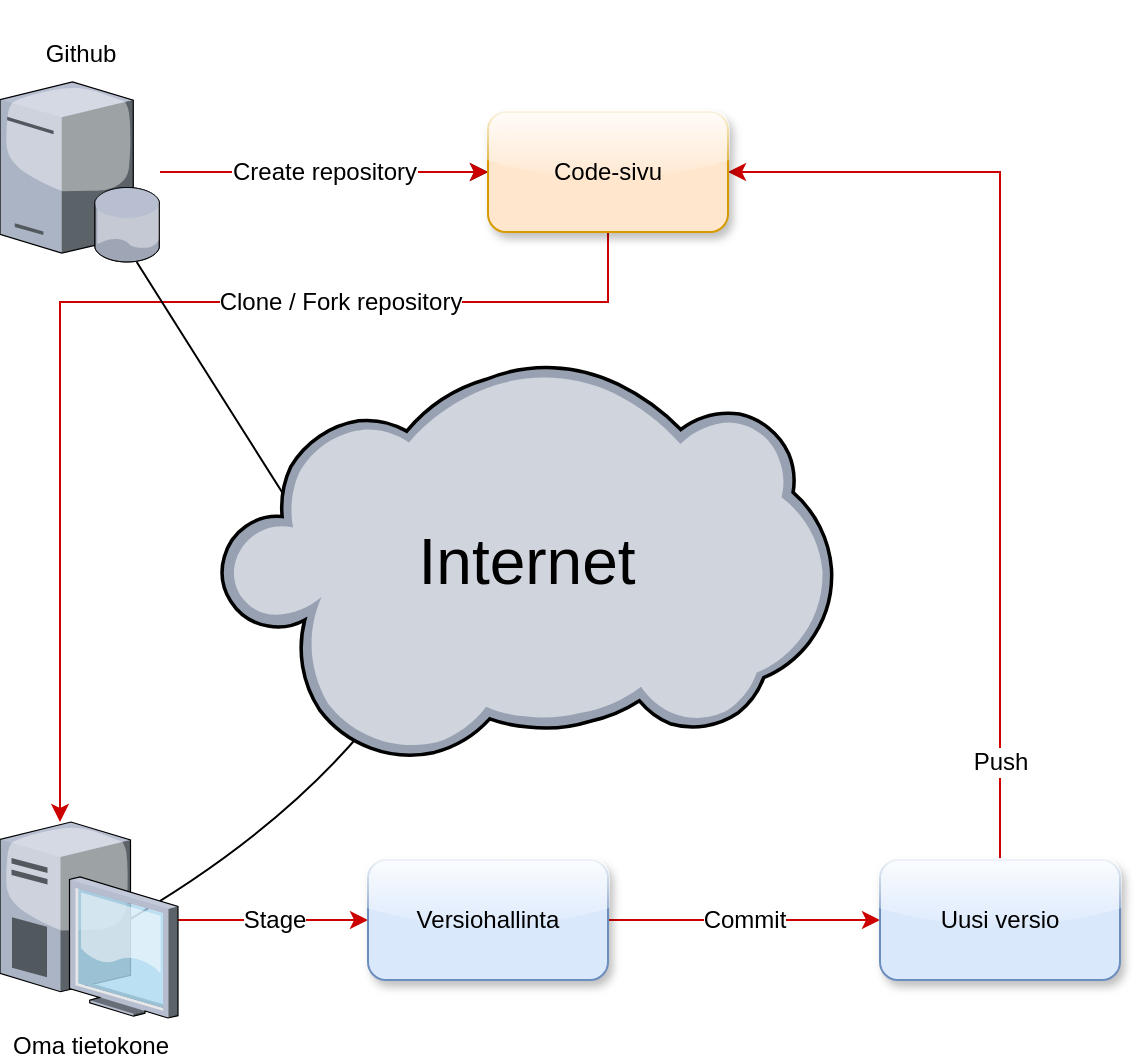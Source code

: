 <mxfile version="20.7.4" type="device"><diagram id="vxiHXmRyzo0hQNcVBipS" name="Page-1"><mxGraphModel dx="1114" dy="803" grid="1" gridSize="10" guides="1" tooltips="1" connect="1" arrows="1" fold="1" page="1" pageScale="1" pageWidth="827" pageHeight="1169" math="0" shadow="0"><root><mxCell id="0"/><mxCell id="1" parent="0"/><mxCell id="GRCPCQcXU7uDmLYhOJ5a-10" value="" style="edgeStyle=orthogonalEdgeStyle;rounded=0;orthogonalLoop=1;jettySize=auto;html=1;fontSize=12;" edge="1" parent="1" source="GRCPCQcXU7uDmLYhOJ5a-2" target="GRCPCQcXU7uDmLYhOJ5a-6"><mxGeometry relative="1" as="geometry"/></mxCell><mxCell id="GRCPCQcXU7uDmLYhOJ5a-11" value="Create repository" style="edgeStyle=orthogonalEdgeStyle;rounded=0;orthogonalLoop=1;jettySize=auto;html=1;fontSize=12;strokeColor=#CC0000;" edge="1" parent="1" source="GRCPCQcXU7uDmLYhOJ5a-2" target="GRCPCQcXU7uDmLYhOJ5a-6"><mxGeometry relative="1" as="geometry"/></mxCell><mxCell id="GRCPCQcXU7uDmLYhOJ5a-2" value="&lt;font style=&quot;font-size: 12px;&quot;&gt;Github&lt;/font&gt;" style="verticalLabelPosition=top;sketch=0;aspect=fixed;html=1;verticalAlign=bottom;strokeColor=none;align=center;outlineConnect=0;shape=mxgraph.citrix.database_server;fontSize=32;labelPosition=center;" vertex="1" parent="1"><mxGeometry x="170" y="150" width="80" height="90" as="geometry"/></mxCell><mxCell id="GRCPCQcXU7uDmLYhOJ5a-12" value="Stage" style="edgeStyle=orthogonalEdgeStyle;rounded=0;orthogonalLoop=1;jettySize=auto;html=1;fontSize=12;strokeColor=#CC0000;" edge="1" parent="1" source="GRCPCQcXU7uDmLYhOJ5a-3" target="GRCPCQcXU7uDmLYhOJ5a-4"><mxGeometry relative="1" as="geometry"/></mxCell><mxCell id="GRCPCQcXU7uDmLYhOJ5a-13" value="Commit" style="edgeStyle=orthogonalEdgeStyle;rounded=0;orthogonalLoop=1;jettySize=auto;html=1;fontSize=12;strokeColor=#CC0000;" edge="1" parent="1" source="GRCPCQcXU7uDmLYhOJ5a-4" target="GRCPCQcXU7uDmLYhOJ5a-5"><mxGeometry relative="1" as="geometry"/></mxCell><mxCell id="GRCPCQcXU7uDmLYhOJ5a-4" value="Versiohallinta" style="rounded=1;whiteSpace=wrap;html=1;fontSize=12;fillColor=#dae8fc;strokeColor=#6c8ebf;glass=1;shadow=1;" vertex="1" parent="1"><mxGeometry x="354" y="539" width="120" height="60" as="geometry"/></mxCell><mxCell id="GRCPCQcXU7uDmLYhOJ5a-23" value="Push" style="edgeStyle=orthogonalEdgeStyle;rounded=0;orthogonalLoop=1;jettySize=auto;html=1;fontSize=12;entryX=1;entryY=0.5;entryDx=0;entryDy=0;strokeColor=#CC0000;" edge="1" parent="1" source="GRCPCQcXU7uDmLYhOJ5a-5" target="GRCPCQcXU7uDmLYhOJ5a-6"><mxGeometry x="-0.796" relative="1" as="geometry"><mxPoint x="670" y="190" as="targetPoint"/><Array as="points"><mxPoint x="670" y="195"/></Array><mxPoint as="offset"/></mxGeometry></mxCell><mxCell id="GRCPCQcXU7uDmLYhOJ5a-5" value="Uusi versio" style="rounded=1;whiteSpace=wrap;html=1;fontSize=12;fillColor=#dae8fc;strokeColor=#6c8ebf;glass=1;shadow=1;" vertex="1" parent="1"><mxGeometry x="610" y="539" width="120" height="60" as="geometry"/></mxCell><mxCell id="GRCPCQcXU7uDmLYhOJ5a-21" value="Clone / Fork repository" style="edgeStyle=orthogonalEdgeStyle;rounded=0;orthogonalLoop=1;jettySize=auto;html=1;fontSize=12;strokeColor=#CC0000;" edge="1" parent="1" source="GRCPCQcXU7uDmLYhOJ5a-6" target="GRCPCQcXU7uDmLYhOJ5a-3"><mxGeometry x="-0.406" relative="1" as="geometry"><Array as="points"><mxPoint x="474" y="260"/><mxPoint x="200" y="260"/></Array><mxPoint as="offset"/></mxGeometry></mxCell><mxCell id="GRCPCQcXU7uDmLYhOJ5a-6" value="Code-sivu" style="rounded=1;whiteSpace=wrap;html=1;fontSize=12;fillColor=#ffe6cc;strokeColor=#d79b00;glass=1;shadow=1;" vertex="1" parent="1"><mxGeometry x="414" y="165" width="120" height="60" as="geometry"/></mxCell><mxCell id="GRCPCQcXU7uDmLYhOJ5a-43" value="" style="curved=1;endArrow=classic;html=1;fontSize=12;fontColor=#FFB366;exitX=0.663;exitY=0.531;exitDx=0;exitDy=0;exitPerimeter=0;" edge="1" parent="1" source="GRCPCQcXU7uDmLYhOJ5a-3"><mxGeometry x="0.77" y="2" width="50" height="50" relative="1" as="geometry"><mxPoint x="390" y="560" as="sourcePoint"/><mxPoint x="370" y="450" as="targetPoint"/><Array as="points"><mxPoint x="320" y="520"/></Array><mxPoint as="offset"/></mxGeometry></mxCell><mxCell id="GRCPCQcXU7uDmLYhOJ5a-3" value="Oma tietokone" style="verticalLabelPosition=bottom;sketch=0;aspect=fixed;html=1;verticalAlign=top;strokeColor=none;align=center;outlineConnect=0;shape=mxgraph.citrix.desktop;fontSize=12;" vertex="1" parent="1"><mxGeometry x="170" y="520" width="89" height="98" as="geometry"/></mxCell><mxCell id="GRCPCQcXU7uDmLYhOJ5a-44" value="" style="curved=1;endArrow=classic;html=1;fontSize=12;fontColor=#FFB366;" edge="1" parent="1" source="GRCPCQcXU7uDmLYhOJ5a-2"><mxGeometry width="50" height="50" relative="1" as="geometry"><mxPoint x="270" y="330" as="sourcePoint"/><mxPoint x="350" y="410" as="targetPoint"/><Array as="points"><mxPoint x="440" y="560"/></Array></mxGeometry></mxCell><mxCell id="GRCPCQcXU7uDmLYhOJ5a-1" value="Internet" style="verticalLabelPosition=middle;sketch=0;aspect=fixed;html=1;verticalAlign=middle;strokeColor=none;align=center;outlineConnect=0;shape=mxgraph.citrix.cloud;fontSize=32;labelPosition=center;" vertex="1" parent="1"><mxGeometry x="280" y="290" width="306.45" height="200" as="geometry"/></mxCell></root></mxGraphModel></diagram></mxfile>